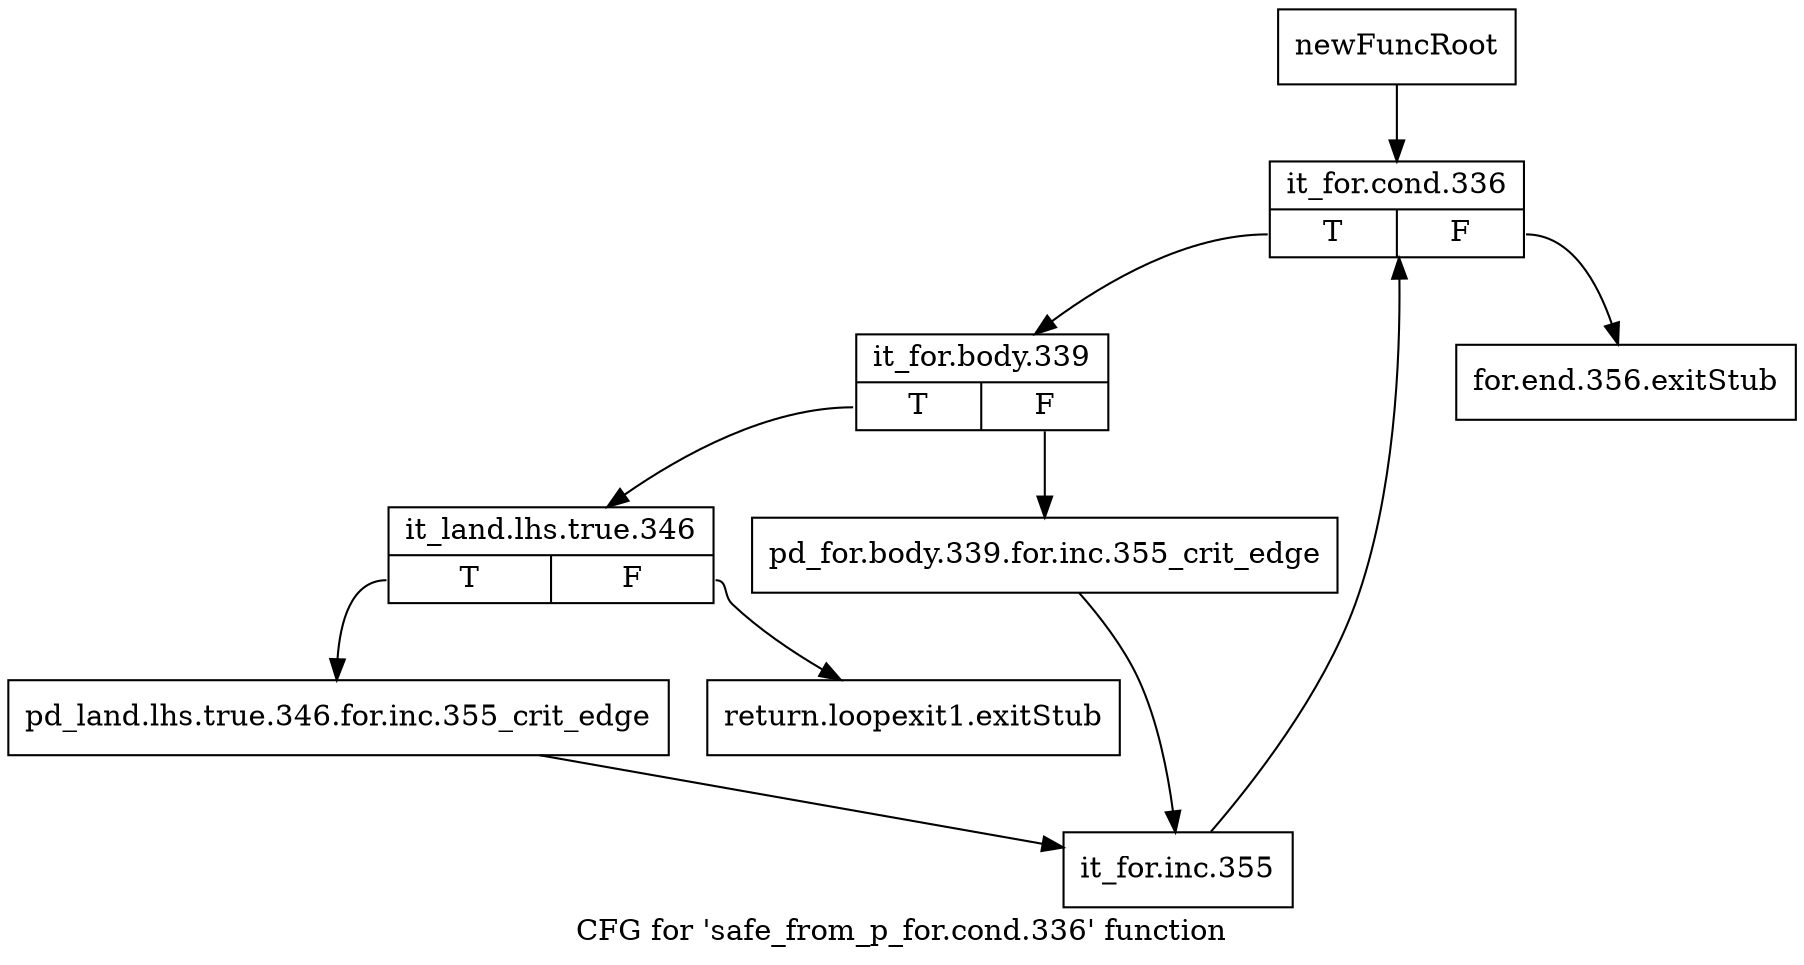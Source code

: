 digraph "CFG for 'safe_from_p_for.cond.336' function" {
	label="CFG for 'safe_from_p_for.cond.336' function";

	Node0xadaaa00 [shape=record,label="{newFuncRoot}"];
	Node0xadaaa00 -> Node0xadad000;
	Node0xadaaa50 [shape=record,label="{for.end.356.exitStub}"];
	Node0xadacfb0 [shape=record,label="{return.loopexit1.exitStub}"];
	Node0xadad000 [shape=record,label="{it_for.cond.336|{<s0>T|<s1>F}}"];
	Node0xadad000:s0 -> Node0xadad050;
	Node0xadad000:s1 -> Node0xadaaa50;
	Node0xadad050 [shape=record,label="{it_for.body.339|{<s0>T|<s1>F}}"];
	Node0xadad050:s0 -> Node0xadad0f0;
	Node0xadad050:s1 -> Node0xadad0a0;
	Node0xadad0a0 [shape=record,label="{pd_for.body.339.for.inc.355_crit_edge}"];
	Node0xadad0a0 -> Node0xadad190;
	Node0xadad0f0 [shape=record,label="{it_land.lhs.true.346|{<s0>T|<s1>F}}"];
	Node0xadad0f0:s0 -> Node0xadad140;
	Node0xadad0f0:s1 -> Node0xadacfb0;
	Node0xadad140 [shape=record,label="{pd_land.lhs.true.346.for.inc.355_crit_edge}"];
	Node0xadad140 -> Node0xadad190;
	Node0xadad190 [shape=record,label="{it_for.inc.355}"];
	Node0xadad190 -> Node0xadad000;
}
